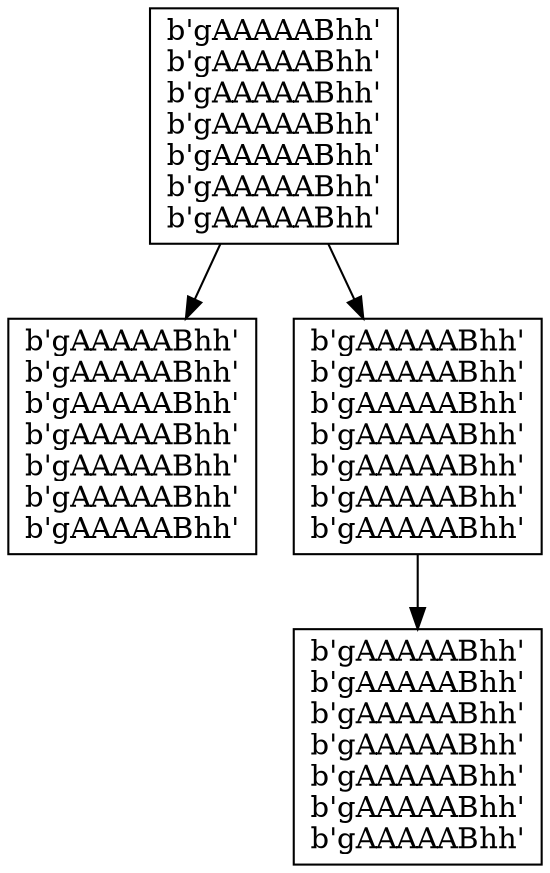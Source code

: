 digraph arbol {
node[shape = "box"]
n20210000002[label= "b'gAAAAABhh'
b'gAAAAABhh'
b'gAAAAABhh'
b'gAAAAABhh'
b'gAAAAABhh'
b'gAAAAABhh'
b'gAAAAABhh'"];
n20210000001[label= "b'gAAAAABhh'
b'gAAAAABhh'
b'gAAAAABhh'
b'gAAAAABhh'
b'gAAAAABhh'
b'gAAAAABhh'
b'gAAAAABhh'"];
n20210000003[label= "b'gAAAAABhh'
b'gAAAAABhh'
b'gAAAAABhh'
b'gAAAAABhh'
b'gAAAAABhh'
b'gAAAAABhh'
b'gAAAAABhh'"];
n20210000004[label= "b'gAAAAABhh'
b'gAAAAABhh'
b'gAAAAABhh'
b'gAAAAABhh'
b'gAAAAABhh'
b'gAAAAABhh'
b'gAAAAABhh'"];

n20210000002 -> n20210000001
n20210000002 -> n20210000003
n20210000003 -> n20210000004
}
